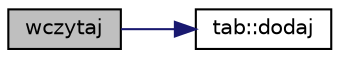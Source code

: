 digraph G
{
  edge [fontname="Helvetica",fontsize="10",labelfontname="Helvetica",labelfontsize="10"];
  node [fontname="Helvetica",fontsize="10",shape=record];
  rankdir="LR";
  Node1 [label="wczytaj",height=0.2,width=0.4,color="black", fillcolor="grey75", style="filled" fontcolor="black"];
  Node1 -> Node2 [color="midnightblue",fontsize="10",style="solid",fontname="Helvetica"];
  Node2 [label="tab::dodaj",height=0.2,width=0.4,color="black", fillcolor="white", style="filled",URL="$classtab.html#a5abb6bb51a476b922d00f8f3e8615f24",tooltip="Prototyp funkcji dodajacej elementy."];
}
